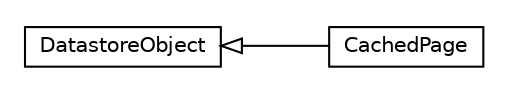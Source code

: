 #!/usr/local/bin/dot
#
# Class diagram 
# Generated by UMLGraph version R5_6-24-gf6e263 (http://www.umlgraph.org/)
#

digraph G {
	edge [fontname="Helvetica",fontsize=10,labelfontname="Helvetica",labelfontsize=10];
	node [fontname="Helvetica",fontsize=10,shape=plaintext];
	nodesep=0.25;
	ranksep=0.5;
	rankdir=LR;
	// com.gwtplatform.crawlerservice.server.domain.DatastoreObject
	c26328 [label=<<table title="com.gwtplatform.crawlerservice.server.domain.DatastoreObject" border="0" cellborder="1" cellspacing="0" cellpadding="2" port="p" href="./DatastoreObject.html">
		<tr><td><table border="0" cellspacing="0" cellpadding="1">
<tr><td align="center" balign="center"> DatastoreObject </td></tr>
		</table></td></tr>
		</table>>, URL="./DatastoreObject.html", fontname="Helvetica", fontcolor="black", fontsize=10.0];
	// com.gwtplatform.crawlerservice.server.domain.CachedPage
	c26329 [label=<<table title="com.gwtplatform.crawlerservice.server.domain.CachedPage" border="0" cellborder="1" cellspacing="0" cellpadding="2" port="p" href="./CachedPage.html">
		<tr><td><table border="0" cellspacing="0" cellpadding="1">
<tr><td align="center" balign="center"> CachedPage </td></tr>
		</table></td></tr>
		</table>>, URL="./CachedPage.html", fontname="Helvetica", fontcolor="black", fontsize=10.0];
	//com.gwtplatform.crawlerservice.server.domain.CachedPage extends com.gwtplatform.crawlerservice.server.domain.DatastoreObject
	c26328:p -> c26329:p [dir=back,arrowtail=empty];
}

